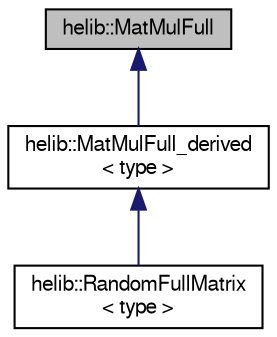 digraph "helib::MatMulFull"
{
  edge [fontname="FreeSans",fontsize="10",labelfontname="FreeSans",labelfontsize="10"];
  node [fontname="FreeSans",fontsize="10",shape=record];
  Node0 [label="helib::MatMulFull",height=0.2,width=0.4,color="black", fillcolor="grey75", style="filled", fontcolor="black"];
  Node0 -> Node1 [dir="back",color="midnightblue",fontsize="10",style="solid"];
  Node1 [label="helib::MatMulFull_derived\l\< type \>",height=0.2,width=0.4,color="black", fillcolor="white", style="filled",URL="$classhelib_1_1_mat_mul_full__derived.html"];
  Node1 -> Node2 [dir="back",color="midnightblue",fontsize="10",style="solid"];
  Node2 [label="helib::RandomFullMatrix\l\< type \>",height=0.2,width=0.4,color="black", fillcolor="white", style="filled",URL="$classhelib_1_1_random_full_matrix.html"];
}

